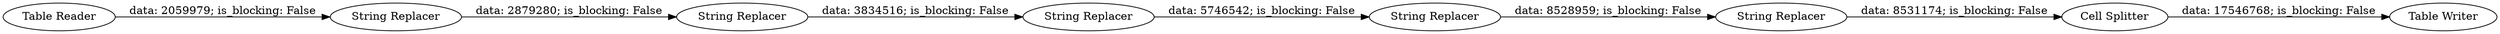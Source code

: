 digraph {
	"782043016437383652_3" [label="String Replacer"]
	"782043016437383652_5" [label="String Replacer"]
	"782043016437383652_339" [label="String Replacer"]
	"782043016437383652_4" [label="String Replacer"]
	"782043016437383652_340" [label="Cell Splitter"]
	"782043016437383652_338" [label="String Replacer"]
	"782043016437383652_1" [label="Table Reader"]
	"782043016437383652_341" [label="Table Writer"]
	"782043016437383652_338" -> "782043016437383652_3" [label="data: 2879280; is_blocking: False"]
	"782043016437383652_339" -> "782043016437383652_340" [label="data: 8531174; is_blocking: False"]
	"782043016437383652_340" -> "782043016437383652_341" [label="data: 17546768; is_blocking: False"]
	"782043016437383652_3" -> "782043016437383652_4" [label="data: 3834516; is_blocking: False"]
	"782043016437383652_4" -> "782043016437383652_5" [label="data: 5746542; is_blocking: False"]
	"782043016437383652_5" -> "782043016437383652_339" [label="data: 8528959; is_blocking: False"]
	"782043016437383652_1" -> "782043016437383652_338" [label="data: 2059979; is_blocking: False"]
	rankdir=LR
}

